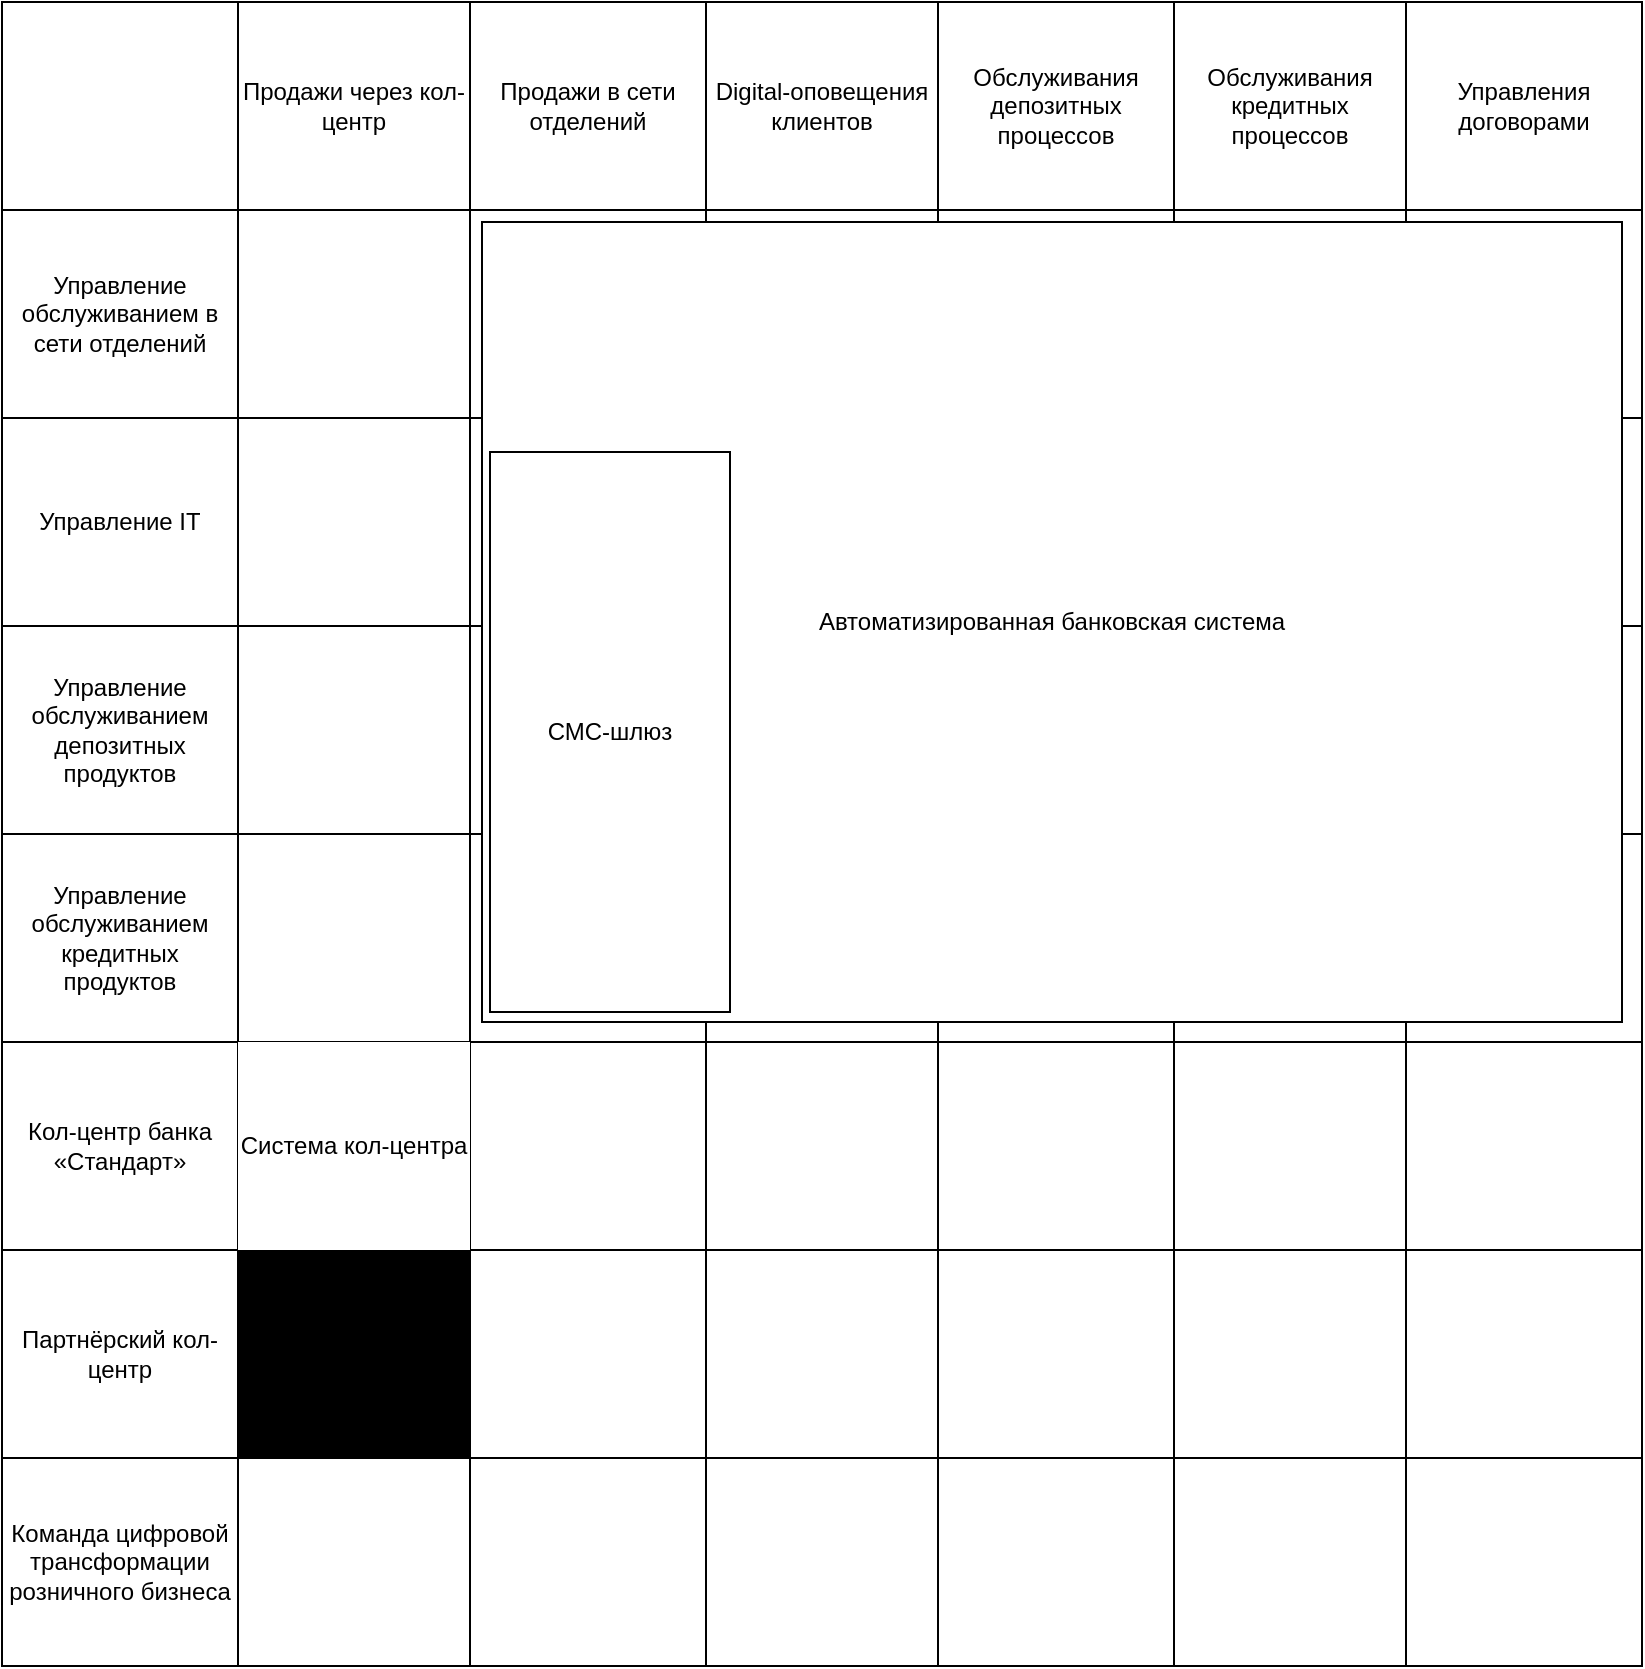 <mxfile version="27.1.6" pages="2">
  <diagram id="ubtCO0rIWUks2UuHdjHM" name="Карту текущего IT-ландшафта">
    <mxGraphModel dx="1378" dy="780" grid="1" gridSize="10" guides="1" tooltips="1" connect="1" arrows="1" fold="1" page="1" pageScale="1" pageWidth="827" pageHeight="1169" math="0" shadow="0">
      <root>
        <mxCell id="0" />
        <mxCell id="1" parent="0" />
        <mxCell id="aYj19WxieziSCweyIVN0-1" value="" style="shape=table;startSize=0;container=1;collapsible=0;childLayout=tableLayout;" parent="1" vertex="1">
          <mxGeometry x="40" y="230" width="820" height="832" as="geometry" />
        </mxCell>
        <mxCell id="aYj19WxieziSCweyIVN0-2" value="" style="shape=tableRow;horizontal=0;startSize=0;swimlaneHead=0;swimlaneBody=0;strokeColor=inherit;top=0;left=0;bottom=0;right=0;collapsible=0;dropTarget=0;fillColor=none;points=[[0,0.5],[1,0.5]];portConstraint=eastwest;" parent="aYj19WxieziSCweyIVN0-1" vertex="1">
          <mxGeometry width="820" height="104" as="geometry" />
        </mxCell>
        <mxCell id="aYj19WxieziSCweyIVN0-3" value="" style="shape=partialRectangle;html=1;whiteSpace=wrap;connectable=0;strokeColor=inherit;overflow=hidden;fillColor=none;top=0;left=0;bottom=0;right=0;pointerEvents=1;" parent="aYj19WxieziSCweyIVN0-2" vertex="1">
          <mxGeometry width="118" height="104" as="geometry">
            <mxRectangle width="118" height="104" as="alternateBounds" />
          </mxGeometry>
        </mxCell>
        <mxCell id="aYj19WxieziSCweyIVN0-4" value="Продажи через кол-центр" style="shape=partialRectangle;html=1;whiteSpace=wrap;connectable=0;strokeColor=inherit;overflow=hidden;fillColor=none;top=0;left=0;bottom=0;right=0;pointerEvents=1;" parent="aYj19WxieziSCweyIVN0-2" vertex="1">
          <mxGeometry x="118" width="116" height="104" as="geometry">
            <mxRectangle width="116" height="104" as="alternateBounds" />
          </mxGeometry>
        </mxCell>
        <mxCell id="aYj19WxieziSCweyIVN0-5" value="Продажи в сети отделений" style="shape=partialRectangle;html=1;whiteSpace=wrap;connectable=0;strokeColor=inherit;overflow=hidden;fillColor=none;top=0;left=0;bottom=0;right=0;pointerEvents=1;" parent="aYj19WxieziSCweyIVN0-2" vertex="1">
          <mxGeometry x="234" width="118" height="104" as="geometry">
            <mxRectangle width="118" height="104" as="alternateBounds" />
          </mxGeometry>
        </mxCell>
        <mxCell id="aYj19WxieziSCweyIVN0-6" value="Digital-оповещения клиентов" style="shape=partialRectangle;html=1;whiteSpace=wrap;connectable=0;strokeColor=inherit;overflow=hidden;fillColor=none;top=0;left=0;bottom=0;right=0;pointerEvents=1;" parent="aYj19WxieziSCweyIVN0-2" vertex="1">
          <mxGeometry x="352" width="116" height="104" as="geometry">
            <mxRectangle width="116" height="104" as="alternateBounds" />
          </mxGeometry>
        </mxCell>
        <mxCell id="aYj19WxieziSCweyIVN0-7" value="Обслуживания депозитных процессов" style="shape=partialRectangle;html=1;whiteSpace=wrap;connectable=0;strokeColor=inherit;overflow=hidden;fillColor=none;top=0;left=0;bottom=0;right=0;pointerEvents=1;" parent="aYj19WxieziSCweyIVN0-2" vertex="1">
          <mxGeometry x="468" width="118" height="104" as="geometry">
            <mxRectangle width="118" height="104" as="alternateBounds" />
          </mxGeometry>
        </mxCell>
        <mxCell id="aYj19WxieziSCweyIVN0-8" value="Обслуживания кредитных процессов" style="shape=partialRectangle;html=1;whiteSpace=wrap;connectable=0;strokeColor=inherit;overflow=hidden;fillColor=none;top=0;left=0;bottom=0;right=0;pointerEvents=1;" parent="aYj19WxieziSCweyIVN0-2" vertex="1">
          <mxGeometry x="586" width="116" height="104" as="geometry">
            <mxRectangle width="116" height="104" as="alternateBounds" />
          </mxGeometry>
        </mxCell>
        <mxCell id="aYj19WxieziSCweyIVN0-9" value="Управления договорами" style="shape=partialRectangle;html=1;whiteSpace=wrap;connectable=0;strokeColor=inherit;overflow=hidden;fillColor=none;top=0;left=0;bottom=0;right=0;pointerEvents=1;" parent="aYj19WxieziSCweyIVN0-2" vertex="1">
          <mxGeometry x="702" width="118" height="104" as="geometry">
            <mxRectangle width="118" height="104" as="alternateBounds" />
          </mxGeometry>
        </mxCell>
        <mxCell id="aYj19WxieziSCweyIVN0-10" value="" style="shape=tableRow;horizontal=0;startSize=0;swimlaneHead=0;swimlaneBody=0;strokeColor=inherit;top=0;left=0;bottom=0;right=0;collapsible=0;dropTarget=0;fillColor=none;points=[[0,0.5],[1,0.5]];portConstraint=eastwest;" parent="aYj19WxieziSCweyIVN0-1" vertex="1">
          <mxGeometry y="104" width="820" height="104" as="geometry" />
        </mxCell>
        <mxCell id="aYj19WxieziSCweyIVN0-11" value="Управление обслуживанием в сети отделений" style="shape=partialRectangle;html=1;whiteSpace=wrap;connectable=0;strokeColor=inherit;overflow=hidden;fillColor=none;top=0;left=0;bottom=0;right=0;pointerEvents=1;" parent="aYj19WxieziSCweyIVN0-10" vertex="1">
          <mxGeometry width="118" height="104" as="geometry">
            <mxRectangle width="118" height="104" as="alternateBounds" />
          </mxGeometry>
        </mxCell>
        <mxCell id="aYj19WxieziSCweyIVN0-12" value="" style="shape=partialRectangle;html=1;whiteSpace=wrap;connectable=0;strokeColor=inherit;overflow=hidden;fillColor=none;top=0;left=0;bottom=0;right=0;pointerEvents=1;" parent="aYj19WxieziSCweyIVN0-10" vertex="1">
          <mxGeometry x="118" width="116" height="104" as="geometry">
            <mxRectangle width="116" height="104" as="alternateBounds" />
          </mxGeometry>
        </mxCell>
        <mxCell id="aYj19WxieziSCweyIVN0-13" value="" style="shape=partialRectangle;html=1;whiteSpace=wrap;connectable=0;strokeColor=inherit;overflow=hidden;fillColor=none;top=0;left=0;bottom=0;right=0;pointerEvents=1;" parent="aYj19WxieziSCweyIVN0-10" vertex="1">
          <mxGeometry x="234" width="118" height="104" as="geometry">
            <mxRectangle width="118" height="104" as="alternateBounds" />
          </mxGeometry>
        </mxCell>
        <mxCell id="aYj19WxieziSCweyIVN0-14" value="" style="shape=partialRectangle;html=1;whiteSpace=wrap;connectable=0;strokeColor=inherit;overflow=hidden;fillColor=none;top=0;left=0;bottom=0;right=0;pointerEvents=1;" parent="aYj19WxieziSCweyIVN0-10" vertex="1">
          <mxGeometry x="352" width="116" height="104" as="geometry">
            <mxRectangle width="116" height="104" as="alternateBounds" />
          </mxGeometry>
        </mxCell>
        <mxCell id="aYj19WxieziSCweyIVN0-15" value="" style="shape=partialRectangle;html=1;whiteSpace=wrap;connectable=0;strokeColor=inherit;overflow=hidden;fillColor=none;top=0;left=0;bottom=0;right=0;pointerEvents=1;" parent="aYj19WxieziSCweyIVN0-10" vertex="1">
          <mxGeometry x="468" width="118" height="104" as="geometry">
            <mxRectangle width="118" height="104" as="alternateBounds" />
          </mxGeometry>
        </mxCell>
        <mxCell id="aYj19WxieziSCweyIVN0-16" value="" style="shape=partialRectangle;html=1;whiteSpace=wrap;connectable=0;strokeColor=inherit;overflow=hidden;fillColor=none;top=0;left=0;bottom=0;right=0;pointerEvents=1;" parent="aYj19WxieziSCweyIVN0-10" vertex="1">
          <mxGeometry x="586" width="116" height="104" as="geometry">
            <mxRectangle width="116" height="104" as="alternateBounds" />
          </mxGeometry>
        </mxCell>
        <mxCell id="aYj19WxieziSCweyIVN0-17" value="" style="shape=partialRectangle;html=1;whiteSpace=wrap;connectable=0;strokeColor=inherit;overflow=hidden;fillColor=none;top=0;left=0;bottom=0;right=0;pointerEvents=1;" parent="aYj19WxieziSCweyIVN0-10" vertex="1">
          <mxGeometry x="702" width="118" height="104" as="geometry">
            <mxRectangle width="118" height="104" as="alternateBounds" />
          </mxGeometry>
        </mxCell>
        <mxCell id="aYj19WxieziSCweyIVN0-18" value="" style="shape=tableRow;horizontal=0;startSize=0;swimlaneHead=0;swimlaneBody=0;strokeColor=inherit;top=0;left=0;bottom=0;right=0;collapsible=0;dropTarget=0;fillColor=none;points=[[0,0.5],[1,0.5]];portConstraint=eastwest;" parent="aYj19WxieziSCweyIVN0-1" vertex="1">
          <mxGeometry y="208" width="820" height="104" as="geometry" />
        </mxCell>
        <mxCell id="aYj19WxieziSCweyIVN0-19" value="Управление IT" style="shape=partialRectangle;html=1;whiteSpace=wrap;connectable=0;strokeColor=inherit;overflow=hidden;fillColor=none;top=0;left=0;bottom=0;right=0;pointerEvents=1;" parent="aYj19WxieziSCweyIVN0-18" vertex="1">
          <mxGeometry width="118" height="104" as="geometry">
            <mxRectangle width="118" height="104" as="alternateBounds" />
          </mxGeometry>
        </mxCell>
        <mxCell id="aYj19WxieziSCweyIVN0-20" value="" style="shape=partialRectangle;html=1;whiteSpace=wrap;connectable=0;strokeColor=inherit;overflow=hidden;fillColor=none;top=0;left=0;bottom=0;right=0;pointerEvents=1;" parent="aYj19WxieziSCweyIVN0-18" vertex="1">
          <mxGeometry x="118" width="116" height="104" as="geometry">
            <mxRectangle width="116" height="104" as="alternateBounds" />
          </mxGeometry>
        </mxCell>
        <mxCell id="aYj19WxieziSCweyIVN0-21" value="" style="shape=partialRectangle;html=1;whiteSpace=wrap;connectable=0;strokeColor=inherit;overflow=hidden;fillColor=none;top=0;left=0;bottom=0;right=0;pointerEvents=1;" parent="aYj19WxieziSCweyIVN0-18" vertex="1">
          <mxGeometry x="234" width="118" height="104" as="geometry">
            <mxRectangle width="118" height="104" as="alternateBounds" />
          </mxGeometry>
        </mxCell>
        <mxCell id="aYj19WxieziSCweyIVN0-22" value="" style="shape=partialRectangle;html=1;whiteSpace=wrap;connectable=0;strokeColor=inherit;overflow=hidden;fillColor=none;top=0;left=0;bottom=0;right=0;pointerEvents=1;" parent="aYj19WxieziSCweyIVN0-18" vertex="1">
          <mxGeometry x="352" width="116" height="104" as="geometry">
            <mxRectangle width="116" height="104" as="alternateBounds" />
          </mxGeometry>
        </mxCell>
        <mxCell id="aYj19WxieziSCweyIVN0-23" value="" style="shape=partialRectangle;html=1;whiteSpace=wrap;connectable=0;strokeColor=inherit;overflow=hidden;fillColor=none;top=0;left=0;bottom=0;right=0;pointerEvents=1;" parent="aYj19WxieziSCweyIVN0-18" vertex="1">
          <mxGeometry x="468" width="118" height="104" as="geometry">
            <mxRectangle width="118" height="104" as="alternateBounds" />
          </mxGeometry>
        </mxCell>
        <mxCell id="aYj19WxieziSCweyIVN0-24" value="" style="shape=partialRectangle;html=1;whiteSpace=wrap;connectable=0;strokeColor=inherit;overflow=hidden;fillColor=none;top=0;left=0;bottom=0;right=0;pointerEvents=1;" parent="aYj19WxieziSCweyIVN0-18" vertex="1">
          <mxGeometry x="586" width="116" height="104" as="geometry">
            <mxRectangle width="116" height="104" as="alternateBounds" />
          </mxGeometry>
        </mxCell>
        <mxCell id="aYj19WxieziSCweyIVN0-25" value="" style="shape=partialRectangle;html=1;whiteSpace=wrap;connectable=0;strokeColor=inherit;overflow=hidden;fillColor=none;top=0;left=0;bottom=0;right=0;pointerEvents=1;" parent="aYj19WxieziSCweyIVN0-18" vertex="1">
          <mxGeometry x="702" width="118" height="104" as="geometry">
            <mxRectangle width="118" height="104" as="alternateBounds" />
          </mxGeometry>
        </mxCell>
        <mxCell id="aYj19WxieziSCweyIVN0-26" value="" style="shape=tableRow;horizontal=0;startSize=0;swimlaneHead=0;swimlaneBody=0;strokeColor=inherit;top=0;left=0;bottom=0;right=0;collapsible=0;dropTarget=0;fillColor=none;points=[[0,0.5],[1,0.5]];portConstraint=eastwest;" parent="aYj19WxieziSCweyIVN0-1" vertex="1">
          <mxGeometry y="312" width="820" height="104" as="geometry" />
        </mxCell>
        <mxCell id="aYj19WxieziSCweyIVN0-27" value="Управление обслуживанием депозитных продуктов" style="shape=partialRectangle;html=1;whiteSpace=wrap;connectable=0;strokeColor=inherit;overflow=hidden;fillColor=none;top=0;left=0;bottom=0;right=0;pointerEvents=1;" parent="aYj19WxieziSCweyIVN0-26" vertex="1">
          <mxGeometry width="118" height="104" as="geometry">
            <mxRectangle width="118" height="104" as="alternateBounds" />
          </mxGeometry>
        </mxCell>
        <mxCell id="aYj19WxieziSCweyIVN0-28" value="" style="shape=partialRectangle;html=1;whiteSpace=wrap;connectable=0;strokeColor=inherit;overflow=hidden;fillColor=none;top=0;left=0;bottom=0;right=0;pointerEvents=1;" parent="aYj19WxieziSCweyIVN0-26" vertex="1">
          <mxGeometry x="118" width="116" height="104" as="geometry">
            <mxRectangle width="116" height="104" as="alternateBounds" />
          </mxGeometry>
        </mxCell>
        <mxCell id="aYj19WxieziSCweyIVN0-29" value="" style="shape=partialRectangle;html=1;whiteSpace=wrap;connectable=0;strokeColor=inherit;overflow=hidden;fillColor=none;top=0;left=0;bottom=0;right=0;pointerEvents=1;" parent="aYj19WxieziSCweyIVN0-26" vertex="1">
          <mxGeometry x="234" width="118" height="104" as="geometry">
            <mxRectangle width="118" height="104" as="alternateBounds" />
          </mxGeometry>
        </mxCell>
        <mxCell id="aYj19WxieziSCweyIVN0-30" value="" style="shape=partialRectangle;html=1;whiteSpace=wrap;connectable=0;strokeColor=inherit;overflow=hidden;fillColor=none;top=0;left=0;bottom=0;right=0;pointerEvents=1;" parent="aYj19WxieziSCweyIVN0-26" vertex="1">
          <mxGeometry x="352" width="116" height="104" as="geometry">
            <mxRectangle width="116" height="104" as="alternateBounds" />
          </mxGeometry>
        </mxCell>
        <mxCell id="aYj19WxieziSCweyIVN0-31" value="" style="shape=partialRectangle;html=1;whiteSpace=wrap;connectable=0;strokeColor=inherit;overflow=hidden;fillColor=none;top=0;left=0;bottom=0;right=0;pointerEvents=1;" parent="aYj19WxieziSCweyIVN0-26" vertex="1">
          <mxGeometry x="468" width="118" height="104" as="geometry">
            <mxRectangle width="118" height="104" as="alternateBounds" />
          </mxGeometry>
        </mxCell>
        <mxCell id="aYj19WxieziSCweyIVN0-32" value="" style="shape=partialRectangle;html=1;whiteSpace=wrap;connectable=0;strokeColor=inherit;overflow=hidden;fillColor=none;top=0;left=0;bottom=0;right=0;pointerEvents=1;" parent="aYj19WxieziSCweyIVN0-26" vertex="1">
          <mxGeometry x="586" width="116" height="104" as="geometry">
            <mxRectangle width="116" height="104" as="alternateBounds" />
          </mxGeometry>
        </mxCell>
        <mxCell id="aYj19WxieziSCweyIVN0-33" value="" style="shape=partialRectangle;html=1;whiteSpace=wrap;connectable=0;strokeColor=inherit;overflow=hidden;fillColor=none;top=0;left=0;bottom=0;right=0;pointerEvents=1;" parent="aYj19WxieziSCweyIVN0-26" vertex="1">
          <mxGeometry x="702" width="118" height="104" as="geometry">
            <mxRectangle width="118" height="104" as="alternateBounds" />
          </mxGeometry>
        </mxCell>
        <mxCell id="aYj19WxieziSCweyIVN0-34" value="" style="shape=tableRow;horizontal=0;startSize=0;swimlaneHead=0;swimlaneBody=0;strokeColor=inherit;top=0;left=0;bottom=0;right=0;collapsible=0;dropTarget=0;fillColor=none;points=[[0,0.5],[1,0.5]];portConstraint=eastwest;" parent="aYj19WxieziSCweyIVN0-1" vertex="1">
          <mxGeometry y="416" width="820" height="104" as="geometry" />
        </mxCell>
        <mxCell id="aYj19WxieziSCweyIVN0-35" value="Управление обслуживанием кредитных продуктов" style="shape=partialRectangle;html=1;whiteSpace=wrap;connectable=0;strokeColor=inherit;overflow=hidden;fillColor=none;top=0;left=0;bottom=0;right=0;pointerEvents=1;" parent="aYj19WxieziSCweyIVN0-34" vertex="1">
          <mxGeometry width="118" height="104" as="geometry">
            <mxRectangle width="118" height="104" as="alternateBounds" />
          </mxGeometry>
        </mxCell>
        <mxCell id="aYj19WxieziSCweyIVN0-36" value="" style="shape=partialRectangle;html=1;whiteSpace=wrap;connectable=0;strokeColor=inherit;overflow=hidden;fillColor=none;top=0;left=0;bottom=0;right=0;pointerEvents=1;" parent="aYj19WxieziSCweyIVN0-34" vertex="1">
          <mxGeometry x="118" width="116" height="104" as="geometry">
            <mxRectangle width="116" height="104" as="alternateBounds" />
          </mxGeometry>
        </mxCell>
        <mxCell id="aYj19WxieziSCweyIVN0-37" value="" style="shape=partialRectangle;html=1;whiteSpace=wrap;connectable=0;strokeColor=inherit;overflow=hidden;fillColor=none;top=0;left=0;bottom=0;right=0;pointerEvents=1;" parent="aYj19WxieziSCweyIVN0-34" vertex="1">
          <mxGeometry x="234" width="118" height="104" as="geometry">
            <mxRectangle width="118" height="104" as="alternateBounds" />
          </mxGeometry>
        </mxCell>
        <mxCell id="aYj19WxieziSCweyIVN0-38" value="" style="shape=partialRectangle;html=1;whiteSpace=wrap;connectable=0;strokeColor=inherit;overflow=hidden;fillColor=none;top=0;left=0;bottom=0;right=0;pointerEvents=1;" parent="aYj19WxieziSCweyIVN0-34" vertex="1">
          <mxGeometry x="352" width="116" height="104" as="geometry">
            <mxRectangle width="116" height="104" as="alternateBounds" />
          </mxGeometry>
        </mxCell>
        <mxCell id="aYj19WxieziSCweyIVN0-39" value="" style="shape=partialRectangle;html=1;whiteSpace=wrap;connectable=0;strokeColor=inherit;overflow=hidden;fillColor=none;top=0;left=0;bottom=0;right=0;pointerEvents=1;" parent="aYj19WxieziSCweyIVN0-34" vertex="1">
          <mxGeometry x="468" width="118" height="104" as="geometry">
            <mxRectangle width="118" height="104" as="alternateBounds" />
          </mxGeometry>
        </mxCell>
        <mxCell id="aYj19WxieziSCweyIVN0-40" value="" style="shape=partialRectangle;html=1;whiteSpace=wrap;connectable=0;strokeColor=inherit;overflow=hidden;fillColor=none;top=0;left=0;bottom=0;right=0;pointerEvents=1;" parent="aYj19WxieziSCweyIVN0-34" vertex="1">
          <mxGeometry x="586" width="116" height="104" as="geometry">
            <mxRectangle width="116" height="104" as="alternateBounds" />
          </mxGeometry>
        </mxCell>
        <mxCell id="aYj19WxieziSCweyIVN0-41" value="" style="shape=partialRectangle;html=1;whiteSpace=wrap;connectable=0;strokeColor=inherit;overflow=hidden;fillColor=none;top=0;left=0;bottom=0;right=0;pointerEvents=1;" parent="aYj19WxieziSCweyIVN0-34" vertex="1">
          <mxGeometry x="702" width="118" height="104" as="geometry">
            <mxRectangle width="118" height="104" as="alternateBounds" />
          </mxGeometry>
        </mxCell>
        <mxCell id="7mwUpy6du_ZHazW_wVKx-9" value="" style="shape=tableRow;horizontal=0;startSize=0;swimlaneHead=0;swimlaneBody=0;strokeColor=inherit;top=0;left=0;bottom=0;right=0;collapsible=0;dropTarget=0;fillColor=none;points=[[0,0.5],[1,0.5]];portConstraint=eastwest;" vertex="1" parent="aYj19WxieziSCweyIVN0-1">
          <mxGeometry y="520" width="820" height="104" as="geometry" />
        </mxCell>
        <mxCell id="7mwUpy6du_ZHazW_wVKx-10" value="Кол-центр банка «Стандарт»" style="shape=partialRectangle;html=1;whiteSpace=wrap;connectable=0;strokeColor=inherit;overflow=hidden;fillColor=none;top=0;left=0;bottom=0;right=0;pointerEvents=1;" vertex="1" parent="7mwUpy6du_ZHazW_wVKx-9">
          <mxGeometry width="118" height="104" as="geometry">
            <mxRectangle width="118" height="104" as="alternateBounds" />
          </mxGeometry>
        </mxCell>
        <mxCell id="7mwUpy6du_ZHazW_wVKx-11" value="Система кол-центра" style="shape=partialRectangle;html=1;whiteSpace=wrap;connectable=0;strokeColor=inherit;overflow=hidden;fillColor=light-dark(#FFFFFF,#0000FF);top=0;left=0;bottom=0;right=0;pointerEvents=1;" vertex="1" parent="7mwUpy6du_ZHazW_wVKx-9">
          <mxGeometry x="118" width="116" height="104" as="geometry">
            <mxRectangle width="116" height="104" as="alternateBounds" />
          </mxGeometry>
        </mxCell>
        <mxCell id="7mwUpy6du_ZHazW_wVKx-12" value="" style="shape=partialRectangle;html=1;whiteSpace=wrap;connectable=0;strokeColor=inherit;overflow=hidden;fillColor=none;top=0;left=0;bottom=0;right=0;pointerEvents=1;" vertex="1" parent="7mwUpy6du_ZHazW_wVKx-9">
          <mxGeometry x="234" width="118" height="104" as="geometry">
            <mxRectangle width="118" height="104" as="alternateBounds" />
          </mxGeometry>
        </mxCell>
        <mxCell id="7mwUpy6du_ZHazW_wVKx-13" value="" style="shape=partialRectangle;html=1;whiteSpace=wrap;connectable=0;strokeColor=inherit;overflow=hidden;fillColor=none;top=0;left=0;bottom=0;right=0;pointerEvents=1;" vertex="1" parent="7mwUpy6du_ZHazW_wVKx-9">
          <mxGeometry x="352" width="116" height="104" as="geometry">
            <mxRectangle width="116" height="104" as="alternateBounds" />
          </mxGeometry>
        </mxCell>
        <mxCell id="7mwUpy6du_ZHazW_wVKx-14" value="" style="shape=partialRectangle;html=1;whiteSpace=wrap;connectable=0;strokeColor=inherit;overflow=hidden;fillColor=none;top=0;left=0;bottom=0;right=0;pointerEvents=1;" vertex="1" parent="7mwUpy6du_ZHazW_wVKx-9">
          <mxGeometry x="468" width="118" height="104" as="geometry">
            <mxRectangle width="118" height="104" as="alternateBounds" />
          </mxGeometry>
        </mxCell>
        <mxCell id="7mwUpy6du_ZHazW_wVKx-15" value="" style="shape=partialRectangle;html=1;whiteSpace=wrap;connectable=0;strokeColor=inherit;overflow=hidden;fillColor=none;top=0;left=0;bottom=0;right=0;pointerEvents=1;" vertex="1" parent="7mwUpy6du_ZHazW_wVKx-9">
          <mxGeometry x="586" width="116" height="104" as="geometry">
            <mxRectangle width="116" height="104" as="alternateBounds" />
          </mxGeometry>
        </mxCell>
        <mxCell id="7mwUpy6du_ZHazW_wVKx-16" value="" style="shape=partialRectangle;html=1;whiteSpace=wrap;connectable=0;strokeColor=inherit;overflow=hidden;fillColor=none;top=0;left=0;bottom=0;right=0;pointerEvents=1;" vertex="1" parent="7mwUpy6du_ZHazW_wVKx-9">
          <mxGeometry x="702" width="118" height="104" as="geometry">
            <mxRectangle width="118" height="104" as="alternateBounds" />
          </mxGeometry>
        </mxCell>
        <mxCell id="7mwUpy6du_ZHazW_wVKx-17" value="" style="shape=tableRow;horizontal=0;startSize=0;swimlaneHead=0;swimlaneBody=0;strokeColor=inherit;top=0;left=0;bottom=0;right=0;collapsible=0;dropTarget=0;fillColor=none;points=[[0,0.5],[1,0.5]];portConstraint=eastwest;" vertex="1" parent="aYj19WxieziSCweyIVN0-1">
          <mxGeometry y="624" width="820" height="104" as="geometry" />
        </mxCell>
        <mxCell id="7mwUpy6du_ZHazW_wVKx-18" value="Партнёрский кол-центр" style="shape=partialRectangle;html=1;whiteSpace=wrap;connectable=0;strokeColor=inherit;overflow=hidden;fillColor=none;top=0;left=0;bottom=0;right=0;pointerEvents=1;" vertex="1" parent="7mwUpy6du_ZHazW_wVKx-17">
          <mxGeometry width="118" height="104" as="geometry">
            <mxRectangle width="118" height="104" as="alternateBounds" />
          </mxGeometry>
        </mxCell>
        <mxCell id="7mwUpy6du_ZHazW_wVKx-19" value="Система партнёрского кол-центра" style="shape=partialRectangle;html=1;whiteSpace=wrap;connectable=0;strokeColor=inherit;overflow=hidden;fillColor=light-dark(#000000,#2C13A1);top=0;left=0;bottom=0;right=0;pointerEvents=1;" vertex="1" parent="7mwUpy6du_ZHazW_wVKx-17">
          <mxGeometry x="118" width="116" height="104" as="geometry">
            <mxRectangle width="116" height="104" as="alternateBounds" />
          </mxGeometry>
        </mxCell>
        <mxCell id="7mwUpy6du_ZHazW_wVKx-20" value="" style="shape=partialRectangle;html=1;whiteSpace=wrap;connectable=0;strokeColor=inherit;overflow=hidden;fillColor=none;top=0;left=0;bottom=0;right=0;pointerEvents=1;" vertex="1" parent="7mwUpy6du_ZHazW_wVKx-17">
          <mxGeometry x="234" width="118" height="104" as="geometry">
            <mxRectangle width="118" height="104" as="alternateBounds" />
          </mxGeometry>
        </mxCell>
        <mxCell id="7mwUpy6du_ZHazW_wVKx-21" value="" style="shape=partialRectangle;html=1;whiteSpace=wrap;connectable=0;strokeColor=inherit;overflow=hidden;fillColor=none;top=0;left=0;bottom=0;right=0;pointerEvents=1;" vertex="1" parent="7mwUpy6du_ZHazW_wVKx-17">
          <mxGeometry x="352" width="116" height="104" as="geometry">
            <mxRectangle width="116" height="104" as="alternateBounds" />
          </mxGeometry>
        </mxCell>
        <mxCell id="7mwUpy6du_ZHazW_wVKx-22" value="" style="shape=partialRectangle;html=1;whiteSpace=wrap;connectable=0;strokeColor=inherit;overflow=hidden;fillColor=none;top=0;left=0;bottom=0;right=0;pointerEvents=1;" vertex="1" parent="7mwUpy6du_ZHazW_wVKx-17">
          <mxGeometry x="468" width="118" height="104" as="geometry">
            <mxRectangle width="118" height="104" as="alternateBounds" />
          </mxGeometry>
        </mxCell>
        <mxCell id="7mwUpy6du_ZHazW_wVKx-23" value="" style="shape=partialRectangle;html=1;whiteSpace=wrap;connectable=0;strokeColor=inherit;overflow=hidden;fillColor=none;top=0;left=0;bottom=0;right=0;pointerEvents=1;" vertex="1" parent="7mwUpy6du_ZHazW_wVKx-17">
          <mxGeometry x="586" width="116" height="104" as="geometry">
            <mxRectangle width="116" height="104" as="alternateBounds" />
          </mxGeometry>
        </mxCell>
        <mxCell id="7mwUpy6du_ZHazW_wVKx-24" value="" style="shape=partialRectangle;html=1;whiteSpace=wrap;connectable=0;strokeColor=inherit;overflow=hidden;fillColor=none;top=0;left=0;bottom=0;right=0;pointerEvents=1;" vertex="1" parent="7mwUpy6du_ZHazW_wVKx-17">
          <mxGeometry x="702" width="118" height="104" as="geometry">
            <mxRectangle width="118" height="104" as="alternateBounds" />
          </mxGeometry>
        </mxCell>
        <mxCell id="7mwUpy6du_ZHazW_wVKx-1" value="" style="shape=tableRow;horizontal=0;startSize=0;swimlaneHead=0;swimlaneBody=0;strokeColor=inherit;top=0;left=0;bottom=0;right=0;collapsible=0;dropTarget=0;fillColor=none;points=[[0,0.5],[1,0.5]];portConstraint=eastwest;" vertex="1" parent="aYj19WxieziSCweyIVN0-1">
          <mxGeometry y="728" width="820" height="104" as="geometry" />
        </mxCell>
        <mxCell id="7mwUpy6du_ZHazW_wVKx-2" value="Команда цифровой трансформации розничного бизнеса" style="shape=partialRectangle;html=1;whiteSpace=wrap;connectable=0;strokeColor=inherit;overflow=hidden;fillColor=none;top=0;left=0;bottom=0;right=0;pointerEvents=1;" vertex="1" parent="7mwUpy6du_ZHazW_wVKx-1">
          <mxGeometry width="118" height="104" as="geometry">
            <mxRectangle width="118" height="104" as="alternateBounds" />
          </mxGeometry>
        </mxCell>
        <mxCell id="7mwUpy6du_ZHazW_wVKx-3" value="" style="shape=partialRectangle;html=1;whiteSpace=wrap;connectable=0;strokeColor=inherit;overflow=hidden;fillColor=none;top=0;left=0;bottom=0;right=0;pointerEvents=1;" vertex="1" parent="7mwUpy6du_ZHazW_wVKx-1">
          <mxGeometry x="118" width="116" height="104" as="geometry">
            <mxRectangle width="116" height="104" as="alternateBounds" />
          </mxGeometry>
        </mxCell>
        <mxCell id="7mwUpy6du_ZHazW_wVKx-4" value="" style="shape=partialRectangle;html=1;whiteSpace=wrap;connectable=0;strokeColor=inherit;overflow=hidden;fillColor=none;top=0;left=0;bottom=0;right=0;pointerEvents=1;" vertex="1" parent="7mwUpy6du_ZHazW_wVKx-1">
          <mxGeometry x="234" width="118" height="104" as="geometry">
            <mxRectangle width="118" height="104" as="alternateBounds" />
          </mxGeometry>
        </mxCell>
        <mxCell id="7mwUpy6du_ZHazW_wVKx-5" value="" style="shape=partialRectangle;html=1;whiteSpace=wrap;connectable=0;strokeColor=inherit;overflow=hidden;fillColor=none;top=0;left=0;bottom=0;right=0;pointerEvents=1;" vertex="1" parent="7mwUpy6du_ZHazW_wVKx-1">
          <mxGeometry x="352" width="116" height="104" as="geometry">
            <mxRectangle width="116" height="104" as="alternateBounds" />
          </mxGeometry>
        </mxCell>
        <mxCell id="7mwUpy6du_ZHazW_wVKx-6" value="" style="shape=partialRectangle;html=1;whiteSpace=wrap;connectable=0;strokeColor=inherit;overflow=hidden;fillColor=none;top=0;left=0;bottom=0;right=0;pointerEvents=1;" vertex="1" parent="7mwUpy6du_ZHazW_wVKx-1">
          <mxGeometry x="468" width="118" height="104" as="geometry">
            <mxRectangle width="118" height="104" as="alternateBounds" />
          </mxGeometry>
        </mxCell>
        <mxCell id="7mwUpy6du_ZHazW_wVKx-7" value="" style="shape=partialRectangle;html=1;whiteSpace=wrap;connectable=0;strokeColor=inherit;overflow=hidden;fillColor=none;top=0;left=0;bottom=0;right=0;pointerEvents=1;" vertex="1" parent="7mwUpy6du_ZHazW_wVKx-1">
          <mxGeometry x="586" width="116" height="104" as="geometry">
            <mxRectangle width="116" height="104" as="alternateBounds" />
          </mxGeometry>
        </mxCell>
        <mxCell id="7mwUpy6du_ZHazW_wVKx-8" value="" style="shape=partialRectangle;html=1;whiteSpace=wrap;connectable=0;strokeColor=inherit;overflow=hidden;fillColor=none;top=0;left=0;bottom=0;right=0;pointerEvents=1;" vertex="1" parent="7mwUpy6du_ZHazW_wVKx-1">
          <mxGeometry x="702" width="118" height="104" as="geometry">
            <mxRectangle width="118" height="104" as="alternateBounds" />
          </mxGeometry>
        </mxCell>
        <mxCell id="aVEvOUDzmiPBGEOAn6TJ-1" value="Автоматизированная банковская система" style="rounded=0;whiteSpace=wrap;html=1;fillColor=light-dark(#FFFFFF,#00A100);" vertex="1" parent="1">
          <mxGeometry x="280" y="340" width="570" height="400" as="geometry" />
        </mxCell>
        <mxCell id="ueastl8iKvdf8pnxRwV1-1" value="СМС-шлюз" style="rounded=0;whiteSpace=wrap;html=1;fillColor=light-dark(#FFFFFF,#FF6666);" vertex="1" parent="1">
          <mxGeometry x="284" y="455" width="120" height="280" as="geometry" />
        </mxCell>
      </root>
    </mxGraphModel>
  </diagram>
  <diagram id="MV5TvgQyy75ItAIgkCKw" name="Схему интеграции приложений">
    <mxGraphModel dx="2205" dy="780" grid="1" gridSize="10" guides="1" tooltips="1" connect="1" arrows="1" fold="1" page="1" pageScale="1" pageWidth="827" pageHeight="1169" math="0" shadow="0">
      <root>
        <mxCell id="0" />
        <mxCell id="1" parent="0" />
        <mxCell id="DaA6T54rzW1htVRrFa5f-37" style="edgeStyle=orthogonalEdgeStyle;rounded=0;orthogonalLoop=1;jettySize=auto;html=1;entryX=0;entryY=0.5;entryDx=0;entryDy=0;" edge="1" parent="1" source="DaA6T54rzW1htVRrFa5f-28" target="DaA6T54rzW1htVRrFa5f-35">
          <mxGeometry relative="1" as="geometry" />
        </mxCell>
        <mxCell id="DaA6T54rzW1htVRrFa5f-39" style="edgeStyle=orthogonalEdgeStyle;rounded=0;orthogonalLoop=1;jettySize=auto;html=1;entryX=0;entryY=0.5;entryDx=0;entryDy=0;" edge="1" parent="1" source="DaA6T54rzW1htVRrFa5f-28" target="DaA6T54rzW1htVRrFa5f-31">
          <mxGeometry relative="1" as="geometry" />
        </mxCell>
        <mxCell id="DaA6T54rzW1htVRrFa5f-28" value="Клиент" style="html=1;verticalLabelPosition=bottom;align=center;labelBackgroundColor=#ffffff;verticalAlign=top;strokeWidth=2;strokeColor=#0080F0;shadow=0;dashed=0;shape=mxgraph.ios7.icons.user;" vertex="1" parent="1">
          <mxGeometry x="-83" y="330" width="30" height="30" as="geometry" />
        </mxCell>
        <mxCell id="DaA6T54rzW1htVRrFa5f-46" style="edgeStyle=orthogonalEdgeStyle;rounded=0;orthogonalLoop=1;jettySize=auto;html=1;entryX=0;entryY=0.5;entryDx=0;entryDy=0;" edge="1" parent="1" source="DaA6T54rzW1htVRrFa5f-29" target="DaA6T54rzW1htVRrFa5f-30">
          <mxGeometry relative="1" as="geometry" />
        </mxCell>
        <mxCell id="DaA6T54rzW1htVRrFa5f-29" value="Интернет-банк" style="rounded=0;whiteSpace=wrap;html=1;" vertex="1" parent="1">
          <mxGeometry x="41.41" y="200" width="117.17" height="60" as="geometry" />
        </mxCell>
        <mxCell id="DaA6T54rzW1htVRrFa5f-44" style="edgeStyle=orthogonalEdgeStyle;rounded=0;orthogonalLoop=1;jettySize=auto;html=1;entryX=0.5;entryY=0;entryDx=0;entryDy=0;" edge="1" parent="1" source="DaA6T54rzW1htVRrFa5f-30" target="DaA6T54rzW1htVRrFa5f-33">
          <mxGeometry relative="1" as="geometry" />
        </mxCell>
        <mxCell id="DaA6T54rzW1htVRrFa5f-30" value="Автоматизированная банковская система" style="rounded=0;whiteSpace=wrap;html=1;" vertex="1" parent="1">
          <mxGeometry x="262.83" y="315" width="120" height="60" as="geometry" />
        </mxCell>
        <mxCell id="DaA6T54rzW1htVRrFa5f-43" style="edgeStyle=orthogonalEdgeStyle;rounded=0;orthogonalLoop=1;jettySize=auto;html=1;" edge="1" parent="1" source="DaA6T54rzW1htVRrFa5f-31" target="DaA6T54rzW1htVRrFa5f-32">
          <mxGeometry relative="1" as="geometry" />
        </mxCell>
        <mxCell id="DaA6T54rzW1htVRrFa5f-48" style="edgeStyle=orthogonalEdgeStyle;rounded=0;orthogonalLoop=1;jettySize=auto;html=1;" edge="1" parent="1" source="DaA6T54rzW1htVRrFa5f-31" target="DaA6T54rzW1htVRrFa5f-30">
          <mxGeometry relative="1" as="geometry" />
        </mxCell>
        <mxCell id="DaA6T54rzW1htVRrFa5f-31" value="Система кол-центра" style="rounded=0;whiteSpace=wrap;html=1;" vertex="1" parent="1">
          <mxGeometry x="41.41" y="370" width="120" height="60" as="geometry" />
        </mxCell>
        <mxCell id="DaA6T54rzW1htVRrFa5f-32" value="Система партнёрского кол-центра" style="rounded=0;whiteSpace=wrap;html=1;" vertex="1" parent="1">
          <mxGeometry x="41.41" y="450" width="120" height="60" as="geometry" />
        </mxCell>
        <mxCell id="DaA6T54rzW1htVRrFa5f-45" style="edgeStyle=orthogonalEdgeStyle;rounded=0;orthogonalLoop=1;jettySize=auto;html=1;" edge="1" parent="1" source="DaA6T54rzW1htVRrFa5f-33" target="DaA6T54rzW1htVRrFa5f-34">
          <mxGeometry relative="1" as="geometry" />
        </mxCell>
        <mxCell id="DaA6T54rzW1htVRrFa5f-33" value="СМС-шлюз телеком-оператора" style="rounded=0;whiteSpace=wrap;html=1;" vertex="1" parent="1">
          <mxGeometry x="262.83" y="470" width="120" height="60" as="geometry" />
        </mxCell>
        <mxCell id="DaA6T54rzW1htVRrFa5f-34" value="Телеком-оператор&amp;nbsp;" style="rounded=0;whiteSpace=wrap;html=1;" vertex="1" parent="1">
          <mxGeometry x="262.83" y="560" width="120" height="60" as="geometry" />
        </mxCell>
        <mxCell id="DaA6T54rzW1htVRrFa5f-47" style="edgeStyle=orthogonalEdgeStyle;rounded=0;orthogonalLoop=1;jettySize=auto;html=1;entryX=0;entryY=0.5;entryDx=0;entryDy=0;" edge="1" parent="1" source="DaA6T54rzW1htVRrFa5f-35" target="DaA6T54rzW1htVRrFa5f-30">
          <mxGeometry relative="1" as="geometry" />
        </mxCell>
        <mxCell id="DaA6T54rzW1htVRrFa5f-35" value="Сайт" style="rounded=0;whiteSpace=wrap;html=1;" vertex="1" parent="1">
          <mxGeometry x="38.58" y="285" width="120" height="60" as="geometry" />
        </mxCell>
        <mxCell id="DaA6T54rzW1htVRrFa5f-36" style="edgeStyle=orthogonalEdgeStyle;rounded=0;orthogonalLoop=1;jettySize=auto;html=1;entryX=-0.003;entryY=0.617;entryDx=0;entryDy=0;entryPerimeter=0;" edge="1" parent="1" source="DaA6T54rzW1htVRrFa5f-28" target="DaA6T54rzW1htVRrFa5f-29">
          <mxGeometry relative="1" as="geometry" />
        </mxCell>
        <mxCell id="DaA6T54rzW1htVRrFa5f-51" style="edgeStyle=orthogonalEdgeStyle;rounded=0;orthogonalLoop=1;jettySize=auto;html=1;entryX=1;entryY=0.5;entryDx=0;entryDy=0;" edge="1" parent="1" source="DaA6T54rzW1htVRrFa5f-50" target="DaA6T54rzW1htVRrFa5f-30">
          <mxGeometry relative="1" as="geometry" />
        </mxCell>
        <mxCell id="DaA6T54rzW1htVRrFa5f-50" value="Менеджеры" style="html=1;verticalLabelPosition=bottom;align=center;labelBackgroundColor=#ffffff;verticalAlign=top;strokeWidth=2;strokeColor=#0080F0;shadow=0;dashed=0;shape=mxgraph.ios7.icons.user;" vertex="1" parent="1">
          <mxGeometry x="554.83" y="290" width="30" height="30" as="geometry" />
        </mxCell>
        <mxCell id="DaA6T54rzW1htVRrFa5f-52" value="Сотрудники кол-центра" style="html=1;verticalLabelPosition=bottom;align=center;labelBackgroundColor=#ffffff;verticalAlign=top;strokeWidth=2;strokeColor=#0080F0;shadow=0;dashed=0;shape=mxgraph.ios7.icons.user;" vertex="1" parent="1">
          <mxGeometry x="-100" y="500" width="30" height="30" as="geometry" />
        </mxCell>
        <mxCell id="DaA6T54rzW1htVRrFa5f-53" style="edgeStyle=orthogonalEdgeStyle;rounded=0;orthogonalLoop=1;jettySize=auto;html=1;entryX=0.005;entryY=0.617;entryDx=0;entryDy=0;entryPerimeter=0;" edge="1" parent="1" source="DaA6T54rzW1htVRrFa5f-52" target="DaA6T54rzW1htVRrFa5f-31">
          <mxGeometry relative="1" as="geometry" />
        </mxCell>
      </root>
    </mxGraphModel>
  </diagram>
</mxfile>
